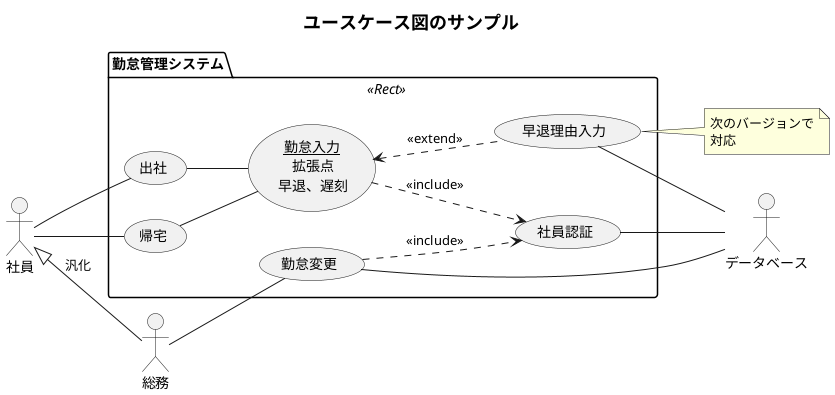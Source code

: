 @startuml
title <size:18>ユースケース図のサンプル</size>
left to right direction

actor :社員: as user
actor :総務: as admin
actor :データベース: as DB
note "次のバージョンで\n対応" as next

user <|-- admin : 汎化

package "勤怠管理システム" <<Rect>> {

usecase (<u>勤怠入力</u>\n 拡張点\n 早退、遅刻) as input

user -- (出社)
(出社) -- input
input <.. (早退理由入力) : <<extend>>
(早退理由入力) .. next
(早退理由入力) -- DB
user -- (帰宅)
(帰宅) -- input
input ..> (社員認証) : <<include>>
(社員認証) -- DB
admin -- (勤怠変更)
(勤怠変更) ..> (社員認証) : <<include>>
(勤怠変更) -- DB
}

'end package
@enduml
